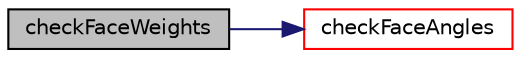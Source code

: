 digraph "checkFaceWeights"
{
  bgcolor="transparent";
  edge [fontname="Helvetica",fontsize="10",labelfontname="Helvetica",labelfontsize="10"];
  node [fontname="Helvetica",fontsize="10",shape=record];
  rankdir="LR";
  Node1254 [label="checkFaceWeights",height=0.2,width=0.4,color="black", fillcolor="grey75", style="filled", fontcolor="black"];
  Node1254 -> Node1255 [color="midnightblue",fontsize="10",style="solid",fontname="Helvetica"];
  Node1255 [label="checkFaceAngles",height=0.2,width=0.4,color="red",URL="$a26277.html#a1e53fa2de621f051c1777b67d71e354c"];
}
